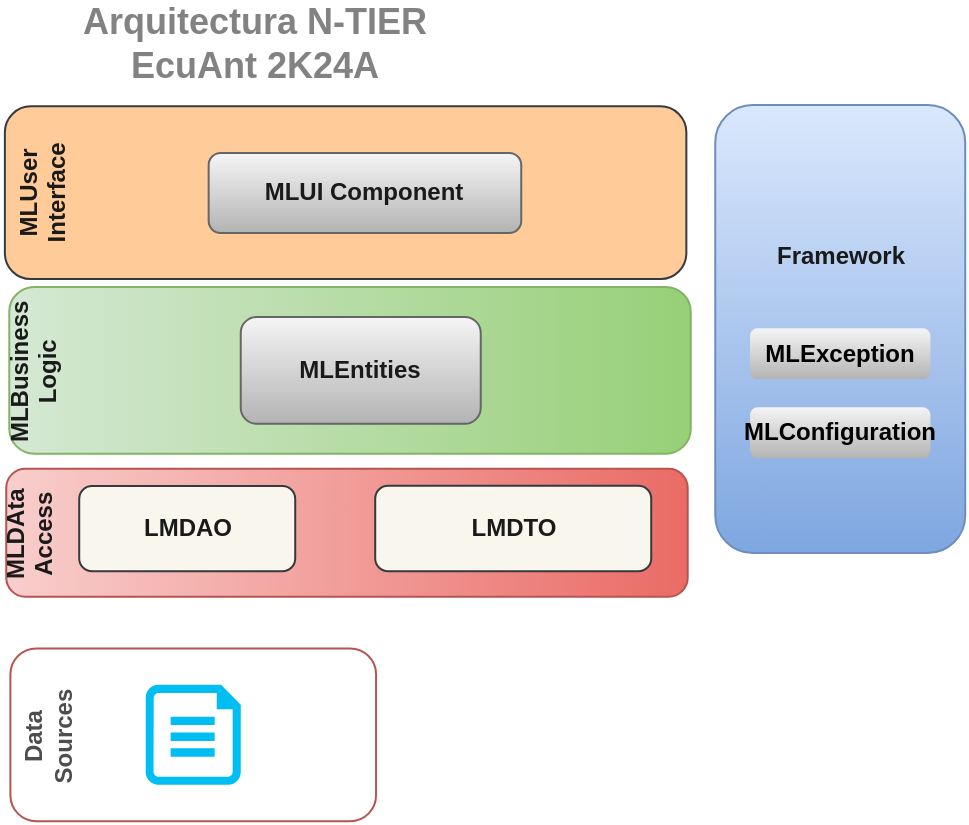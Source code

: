 <mxfile>
    <diagram id="yY60gIu1C34c4D5NCBrm" name="Page-1">
        <mxGraphModel dx="617" dy="406" grid="1" gridSize="10" guides="1" tooltips="1" connect="1" arrows="1" fold="1" page="1" pageScale="1" pageWidth="850" pageHeight="1100" background="#ffffff" math="0" shadow="0">
            <root>
                <mxCell id="0"/>
                <mxCell id="1" parent="0"/>
                <mxCell id="50" value="&lt;font color=&quot;#1a1a1a&quot;&gt;&lt;b&gt;MLDAta&lt;br&gt;Access&lt;br&gt;&lt;br&gt;&lt;br&gt;&lt;br&gt;&lt;br&gt;&lt;br&gt;&lt;br&gt;&lt;br&gt;&lt;br&gt;&lt;br&gt;&lt;br&gt;&lt;br&gt;&lt;br&gt;&lt;br&gt;&lt;br&gt;&lt;br&gt;&lt;br&gt;&lt;br&gt;&lt;br&gt;&lt;br&gt;&lt;br&gt;&lt;br&gt;&lt;/b&gt;&lt;br&gt;&lt;/font&gt;" style="rounded=1;whiteSpace=wrap;html=1;fillColor=#f8cecc;strokeColor=#b85450;rotation=-90;gradientColor=#ea6b66;" vertex="1" parent="1">
                    <mxGeometry x="316.47" y="260" width="64.03" height="340.74" as="geometry"/>
                </mxCell>
                <mxCell id="51" value="&lt;font color=&quot;#1a1a1a&quot;&gt;&lt;b&gt;LMDAO&lt;/b&gt;&lt;br&gt;&lt;/font&gt;" style="rounded=1;whiteSpace=wrap;html=1;fillColor=#f9f7ed;strokeColor=#36393d;" vertex="1" parent="1">
                    <mxGeometry x="214.61" y="406.98" width="108" height="42.68" as="geometry"/>
                </mxCell>
                <mxCell id="52" value="&lt;font color=&quot;#828282&quot; style=&quot;font-size: 18px;&quot;&gt;&lt;b style=&quot;&quot;&gt;Arquitectura N-TIER&lt;br&gt;EcuAnt 2K24A&lt;br&gt;&lt;/b&gt;&lt;/font&gt;" style="text;html=1;strokeColor=none;fillColor=none;align=center;verticalAlign=middle;whiteSpace=wrap;rounded=0;labelBackgroundColor=none;fontColor=#333333;" vertex="1" parent="1">
                    <mxGeometry x="180" y="171.49" width="245" height="30" as="geometry"/>
                </mxCell>
                <mxCell id="53" value="" style="edgeStyle=none;html=1;" edge="1" parent="1" source="54" target="63">
                    <mxGeometry relative="1" as="geometry"/>
                </mxCell>
                <mxCell id="54" value="&lt;font color=&quot;#1a1a1a&quot;&gt;&lt;b&gt;Framework&lt;/b&gt;&lt;br&gt;&lt;br&gt;&lt;br&gt;&lt;br&gt;&lt;br&gt;&lt;br&gt;&lt;/font&gt;" style="rounded=1;whiteSpace=wrap;html=1;fillColor=#dae8fc;strokeColor=#6c8ebf;gradientColor=#7ea6e0;" vertex="1" parent="1">
                    <mxGeometry x="532.62" y="216.49" width="125" height="224" as="geometry"/>
                </mxCell>
                <mxCell id="55" value="&lt;span style=&quot;&quot;&gt;&lt;font color=&quot;#000000&quot;&gt;&lt;b&gt;MLException&lt;/b&gt;&lt;/font&gt;&lt;/span&gt;" style="rounded=1;whiteSpace=wrap;html=1;fillColor=#f5f5f5;strokeColor=none;gradientColor=#b3b3b3;" vertex="1" parent="1">
                    <mxGeometry x="550.02" y="328.08" width="90.19" height="25.56" as="geometry"/>
                </mxCell>
                <mxCell id="56" value="&lt;font color=&quot;#1a1a1a&quot;&gt;&lt;b&gt;MLBusiness&lt;br&gt;Logic&lt;br&gt;&lt;br&gt;&lt;br&gt;&lt;br&gt;&lt;br&gt;&lt;br&gt;&lt;br&gt;&lt;br&gt;&lt;br&gt;&lt;br&gt;&lt;br&gt;&lt;br&gt;&lt;br&gt;&lt;br&gt;&lt;br&gt;&lt;br&gt;&lt;br&gt;&lt;br&gt;&lt;br&gt;&lt;br&gt;&lt;br&gt;&lt;br&gt;&lt;/b&gt;&lt;br&gt;&lt;/font&gt;" style="rounded=1;whiteSpace=wrap;html=1;fillColor=#d5e8d4;strokeColor=#82b366;rotation=-90;gradientColor=#97d077;" vertex="1" parent="1">
                    <mxGeometry x="308.31" y="178.8" width="83.39" height="340.74" as="geometry"/>
                </mxCell>
                <mxCell id="57" value="&lt;b style=&quot;&quot;&gt;&lt;font color=&quot;#4d4d4d&quot;&gt;Data&lt;br&gt;Sources&lt;br&gt;&lt;br&gt;&lt;br&gt;&lt;br&gt;&lt;br&gt;&lt;br&gt;&lt;br&gt;&lt;br&gt;&lt;br&gt;&lt;br&gt;&lt;/font&gt;&lt;br&gt;&lt;/b&gt;" style="rounded=1;whiteSpace=wrap;html=1;fillColor=none;strokeColor=#b85450;rotation=-90;gradientColor=#ea6b66;" vertex="1" parent="1">
                    <mxGeometry x="228.43" y="440" width="86.37" height="182.83" as="geometry"/>
                </mxCell>
                <mxCell id="58" value="&lt;font color=&quot;#1a1a1a&quot;&gt;&lt;b&gt;MLUser&lt;br&gt;Interface&lt;br&gt;&lt;br&gt;&lt;br&gt;&lt;br&gt;&lt;br&gt;&lt;br&gt;&lt;br&gt;&lt;br&gt;&lt;br&gt;&lt;br&gt;&lt;br&gt;&lt;br&gt;&lt;br&gt;&lt;br&gt;&lt;br&gt;&lt;br&gt;&lt;br&gt;&lt;br&gt;&lt;br&gt;&lt;br&gt;&lt;br&gt;&lt;/b&gt;&lt;br&gt;&lt;/font&gt;" style="rounded=1;whiteSpace=wrap;html=1;fillColor=#ffcc99;strokeColor=#36393d;rotation=-90;" vertex="1" parent="1">
                    <mxGeometry x="304.62" y="90" width="86.37" height="340.74" as="geometry"/>
                </mxCell>
                <mxCell id="59" value="&lt;span style=&quot;color: rgb(26, 26, 26);&quot;&gt;&lt;b&gt;MLUI Component&lt;/b&gt;&lt;/span&gt;" style="rounded=1;whiteSpace=wrap;html=1;fillColor=#f5f5f5;strokeColor=#666666;gradientColor=#b3b3b3;" vertex="1" parent="1">
                    <mxGeometry x="279.33" y="240.49" width="156.29" height="40" as="geometry"/>
                </mxCell>
                <mxCell id="60" value="&lt;font color=&quot;#1a1a1a&quot;&gt;&lt;b&gt;LMDTO&lt;/b&gt;&lt;br&gt;&lt;/font&gt;" style="rounded=1;whiteSpace=wrap;html=1;fillColor=#f9f7ed;strokeColor=#36393d;" vertex="1" parent="1">
                    <mxGeometry x="362.61" y="406.87" width="138" height="42.79" as="geometry"/>
                </mxCell>
                <mxCell id="61" value="" style="verticalLabelPosition=bottom;html=1;verticalAlign=top;align=center;strokeColor=none;fillColor=#00BEF2;shape=mxgraph.azure.file;pointerEvents=1;" vertex="1" parent="1">
                    <mxGeometry x="247.87" y="506.41" width="47.5" height="50" as="geometry"/>
                </mxCell>
                <mxCell id="62" value="&lt;span style=&quot;color: rgb(26, 26, 26);&quot;&gt;&lt;b&gt;MLEntities&lt;/b&gt;&lt;/span&gt;" style="rounded=1;whiteSpace=wrap;html=1;fillColor=#f5f5f5;strokeColor=#666666;gradientColor=#b3b3b3;" vertex="1" parent="1">
                    <mxGeometry x="295.37" y="322.45" width="120" height="53.44" as="geometry"/>
                </mxCell>
                <mxCell id="63" value="&lt;font color=&quot;#000000&quot;&gt;&lt;b&gt;MLConfiguration&lt;/b&gt;&lt;/font&gt;" style="rounded=1;whiteSpace=wrap;html=1;fillColor=#f5f5f5;strokeColor=none;gradientColor=#b3b3b3;" vertex="1" parent="1">
                    <mxGeometry x="550.02" y="367.58" width="90.19" height="25.56" as="geometry"/>
                </mxCell>
            </root>
        </mxGraphModel>
    </diagram>
</mxfile>